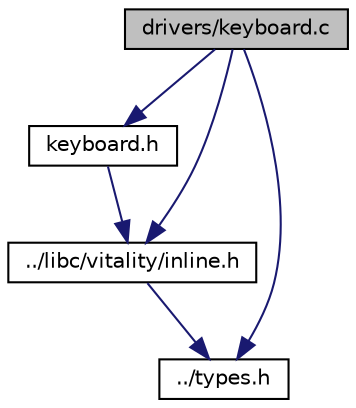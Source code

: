 digraph "drivers/keyboard.c"
{
  edge [fontname="Helvetica",fontsize="10",labelfontname="Helvetica",labelfontsize="10"];
  node [fontname="Helvetica",fontsize="10",shape=record];
  Node0 [label="drivers/keyboard.c",height=0.2,width=0.4,color="black", fillcolor="grey75", style="filled", fontcolor="black"];
  Node0 -> Node1 [color="midnightblue",fontsize="10",style="solid",fontname="Helvetica"];
  Node1 [label="keyboard.h",height=0.2,width=0.4,color="black", fillcolor="white", style="filled",URL="$a00026.html"];
  Node1 -> Node2 [color="midnightblue",fontsize="10",style="solid",fontname="Helvetica"];
  Node2 [label="../libc/vitality/inline.h",height=0.2,width=0.4,color="black", fillcolor="white", style="filled",URL="$a00113.html"];
  Node2 -> Node3 [color="midnightblue",fontsize="10",style="solid",fontname="Helvetica"];
  Node3 [label="../types.h",height=0.2,width=0.4,color="black", fillcolor="white", style="filled",URL="$a00104.html"];
  Node0 -> Node3 [color="midnightblue",fontsize="10",style="solid",fontname="Helvetica"];
  Node0 -> Node2 [color="midnightblue",fontsize="10",style="solid",fontname="Helvetica"];
}
